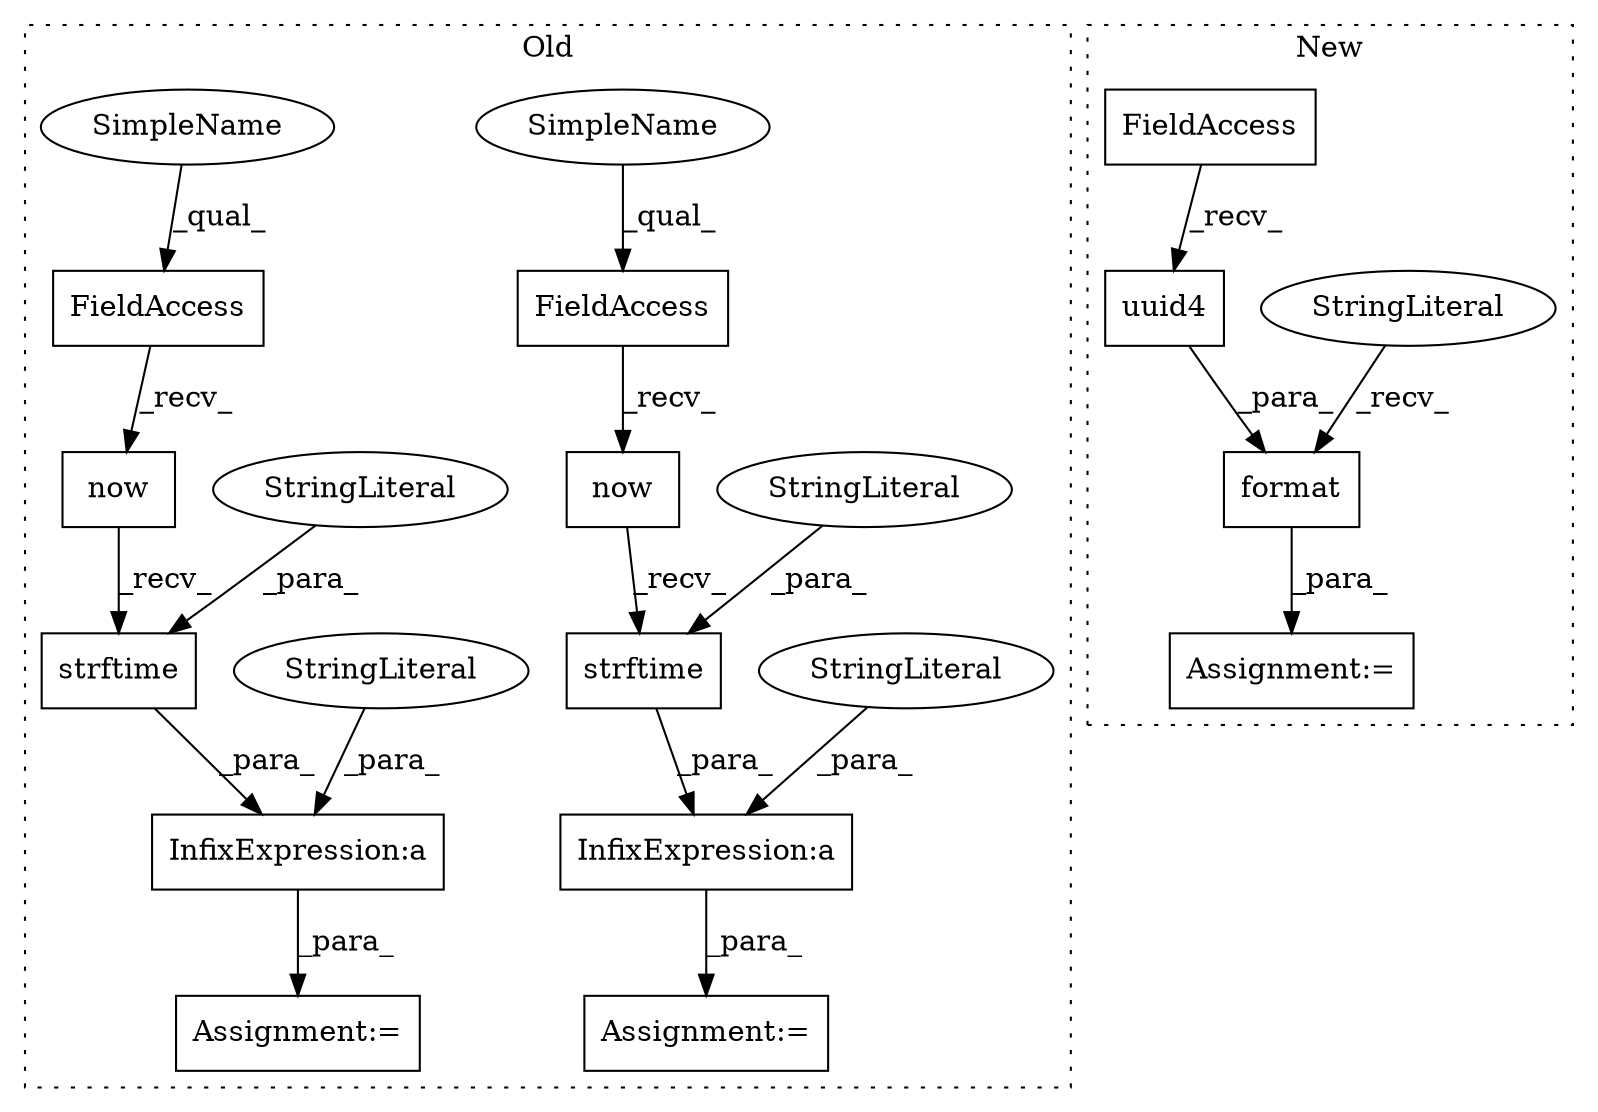 digraph G {
subgraph cluster0 {
1 [label="now" a="32" s="283" l="5" shape="box"];
4 [label="InfixExpression:a" a="27" s="262" l="3" shape="box"];
5 [label="FieldAccess" a="22" s="265" l="17" shape="box"];
6 [label="StringLiteral" a="45" s="247" l="15" shape="ellipse"];
7 [label="strftime" a="32" s="289,312" l="9,1" shape="box"];
8 [label="StringLiteral" a="45" s="298" l="14" shape="ellipse"];
10 [label="Assignment:=" a="7" s="245" l="1" shape="box"];
13 [label="FieldAccess" a="22" s="361" l="17" shape="box"];
14 [label="now" a="32" s="379" l="5" shape="box"];
15 [label="InfixExpression:a" a="27" s="358" l="3" shape="box"];
16 [label="strftime" a="32" s="385,408" l="9,1" shape="box"];
17 [label="StringLiteral" a="45" s="346" l="12" shape="ellipse"];
18 [label="Assignment:=" a="7" s="344" l="1" shape="box"];
19 [label="StringLiteral" a="45" s="394" l="14" shape="ellipse"];
20 [label="SimpleName" a="42" s="361" l="8" shape="ellipse"];
21 [label="SimpleName" a="42" s="265" l="8" shape="ellipse"];
label = "Old";
style="dotted";
}
subgraph cluster1 {
2 [label="format" a="32" s="321,340" l="7,1" shape="box"];
3 [label="StringLiteral" a="45" s="311" l="9" shape="ellipse"];
9 [label="Assignment:=" a="7" s="310" l="1" shape="box"];
11 [label="uuid4" a="32" s="333" l="7" shape="box"];
12 [label="FieldAccess" a="22" s="328" l="4" shape="box"];
label = "New";
style="dotted";
}
1 -> 7 [label="_recv_"];
2 -> 9 [label="_para_"];
3 -> 2 [label="_recv_"];
4 -> 10 [label="_para_"];
5 -> 1 [label="_recv_"];
6 -> 4 [label="_para_"];
7 -> 4 [label="_para_"];
8 -> 7 [label="_para_"];
11 -> 2 [label="_para_"];
12 -> 11 [label="_recv_"];
13 -> 14 [label="_recv_"];
14 -> 16 [label="_recv_"];
15 -> 18 [label="_para_"];
16 -> 15 [label="_para_"];
17 -> 15 [label="_para_"];
19 -> 16 [label="_para_"];
20 -> 13 [label="_qual_"];
21 -> 5 [label="_qual_"];
}